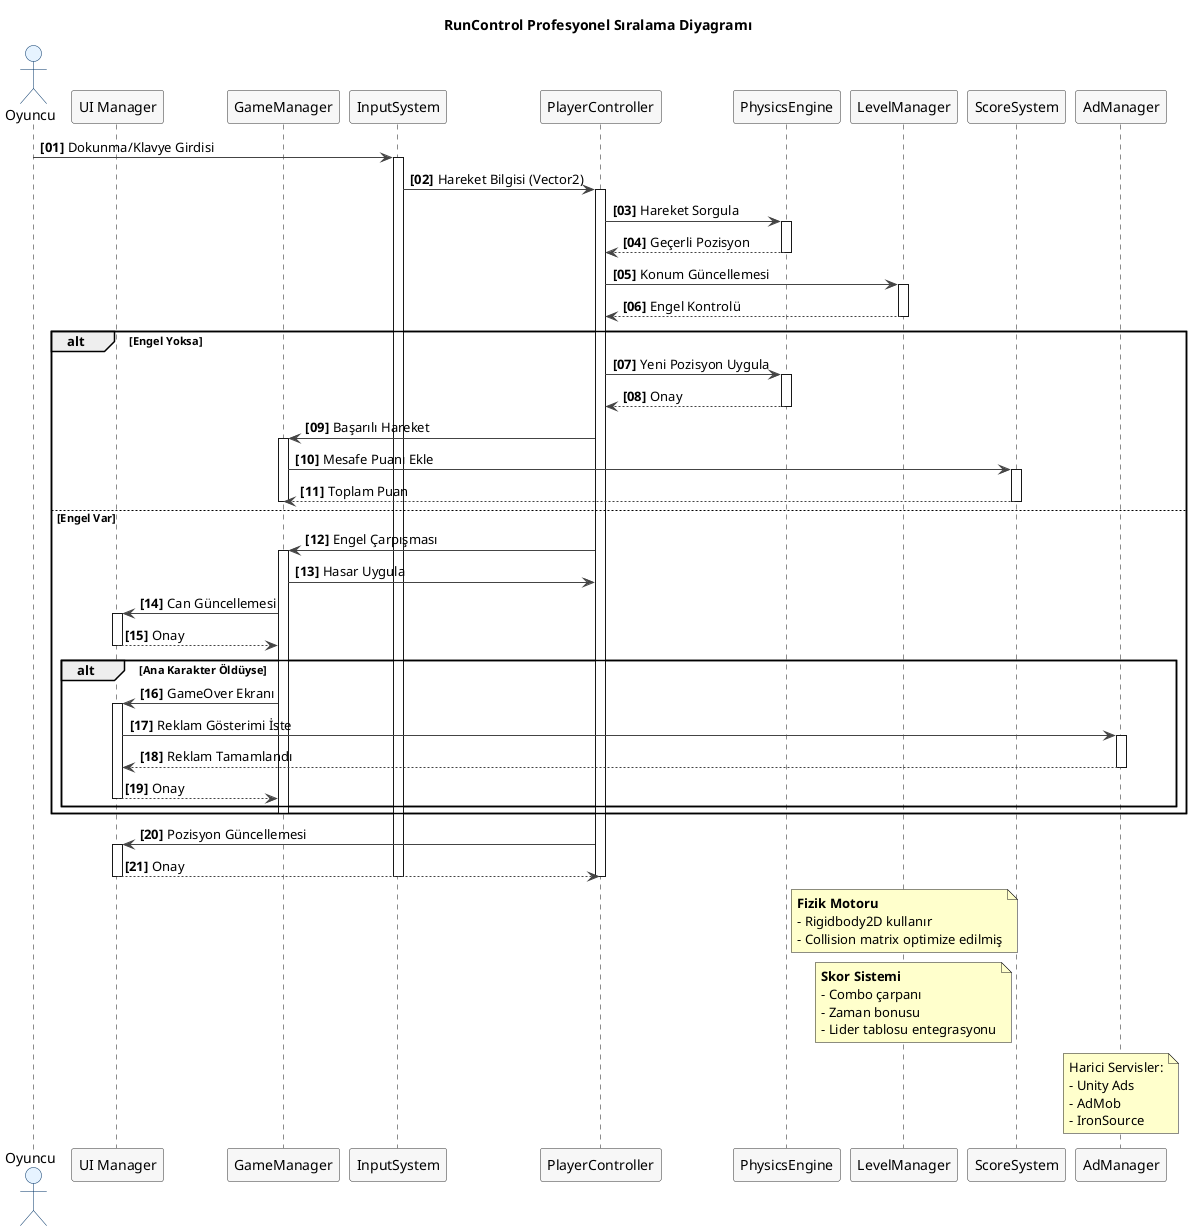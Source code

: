 @startuml RunControl_SequenceDiagram
title RunControl Profesyonel Sıralama Diyagramı

skinparam {
  ParticipantBackgroundColor #F7F7F7
  ParticipantBorderColor #333333
  ActorBackgroundColor #E6F3FF
  ActorBorderColor #003366
  ArrowColor #444444
  LifeLineBackgroundColor #FFFFFF
  NoteBackgroundColor #FFFFCC
}

actor "Oyuncu" as Player
participant "UI Manager" as UI
participant "GameManager" as GM
participant "InputSystem" as Input
participant "PlayerController" as PC
participant "PhysicsEngine" as Physics
participant "LevelManager" as LM
participant "ScoreSystem" as Score
participant "AdManager" as Ads

autonumber "<b>[00]"

Player -> Input: Dokunma/Klavye Girdisi
activate Input
Input -> PC: Hareket Bilgisi (Vector2)
activate PC

PC -> Physics: Hareket Sorgula
activate Physics
Physics --> PC: Geçerli Pozisyon
deactivate Physics

PC -> LM: Konum Güncellemesi
activate LM
LM --> PC: Engel Kontrolü
deactivate LM

alt Engel Yoksa
    PC -> Physics: Yeni Pozisyon Uygula
    activate Physics
    Physics --> PC: Onay
    deactivate Physics
    
    PC -> GM: Başarılı Hareket
    activate GM
    GM -> Score: Mesafe Puanı Ekle
    activate Score
    Score --> GM: Toplam Puan
    deactivate Score
    deactivate GM
else Engel Var
    PC -> GM: Engel Çarpışması
    activate GM
    GM -> PC: Hasar Uygula
    GM -> UI: Can Güncellemesi
    activate UI
    UI --> GM: Onay
    deactivate UI
    
    alt Ana Karakter Öldüyse
        GM -> UI: GameOver Ekranı
        activate UI
        UI -> Ads: Reklam Gösterimi İste
        activate Ads
        Ads --> UI: Reklam Tamamlandı
        deactivate Ads
        UI --> GM: Onay
        deactivate UI
    end
    deactivate GM
end

PC -> UI: Pozisyon Güncellemesi
activate UI
UI --> PC: Onay
deactivate UI

deactivate PC
deactivate Input

autonumber stop

note right of Physics: **Fizik Motoru**\n- Rigidbody2D kullanır\n- Collision matrix optimize edilmiş
note left of Score: **Skor Sistemi**\n- Combo çarpanı\n- Zaman bonusu\n- Lider tablosu entegrasyonu
note over Ads: Harici Servisler:\n- Unity Ads\n- AdMob\n- IronSource

@enduml